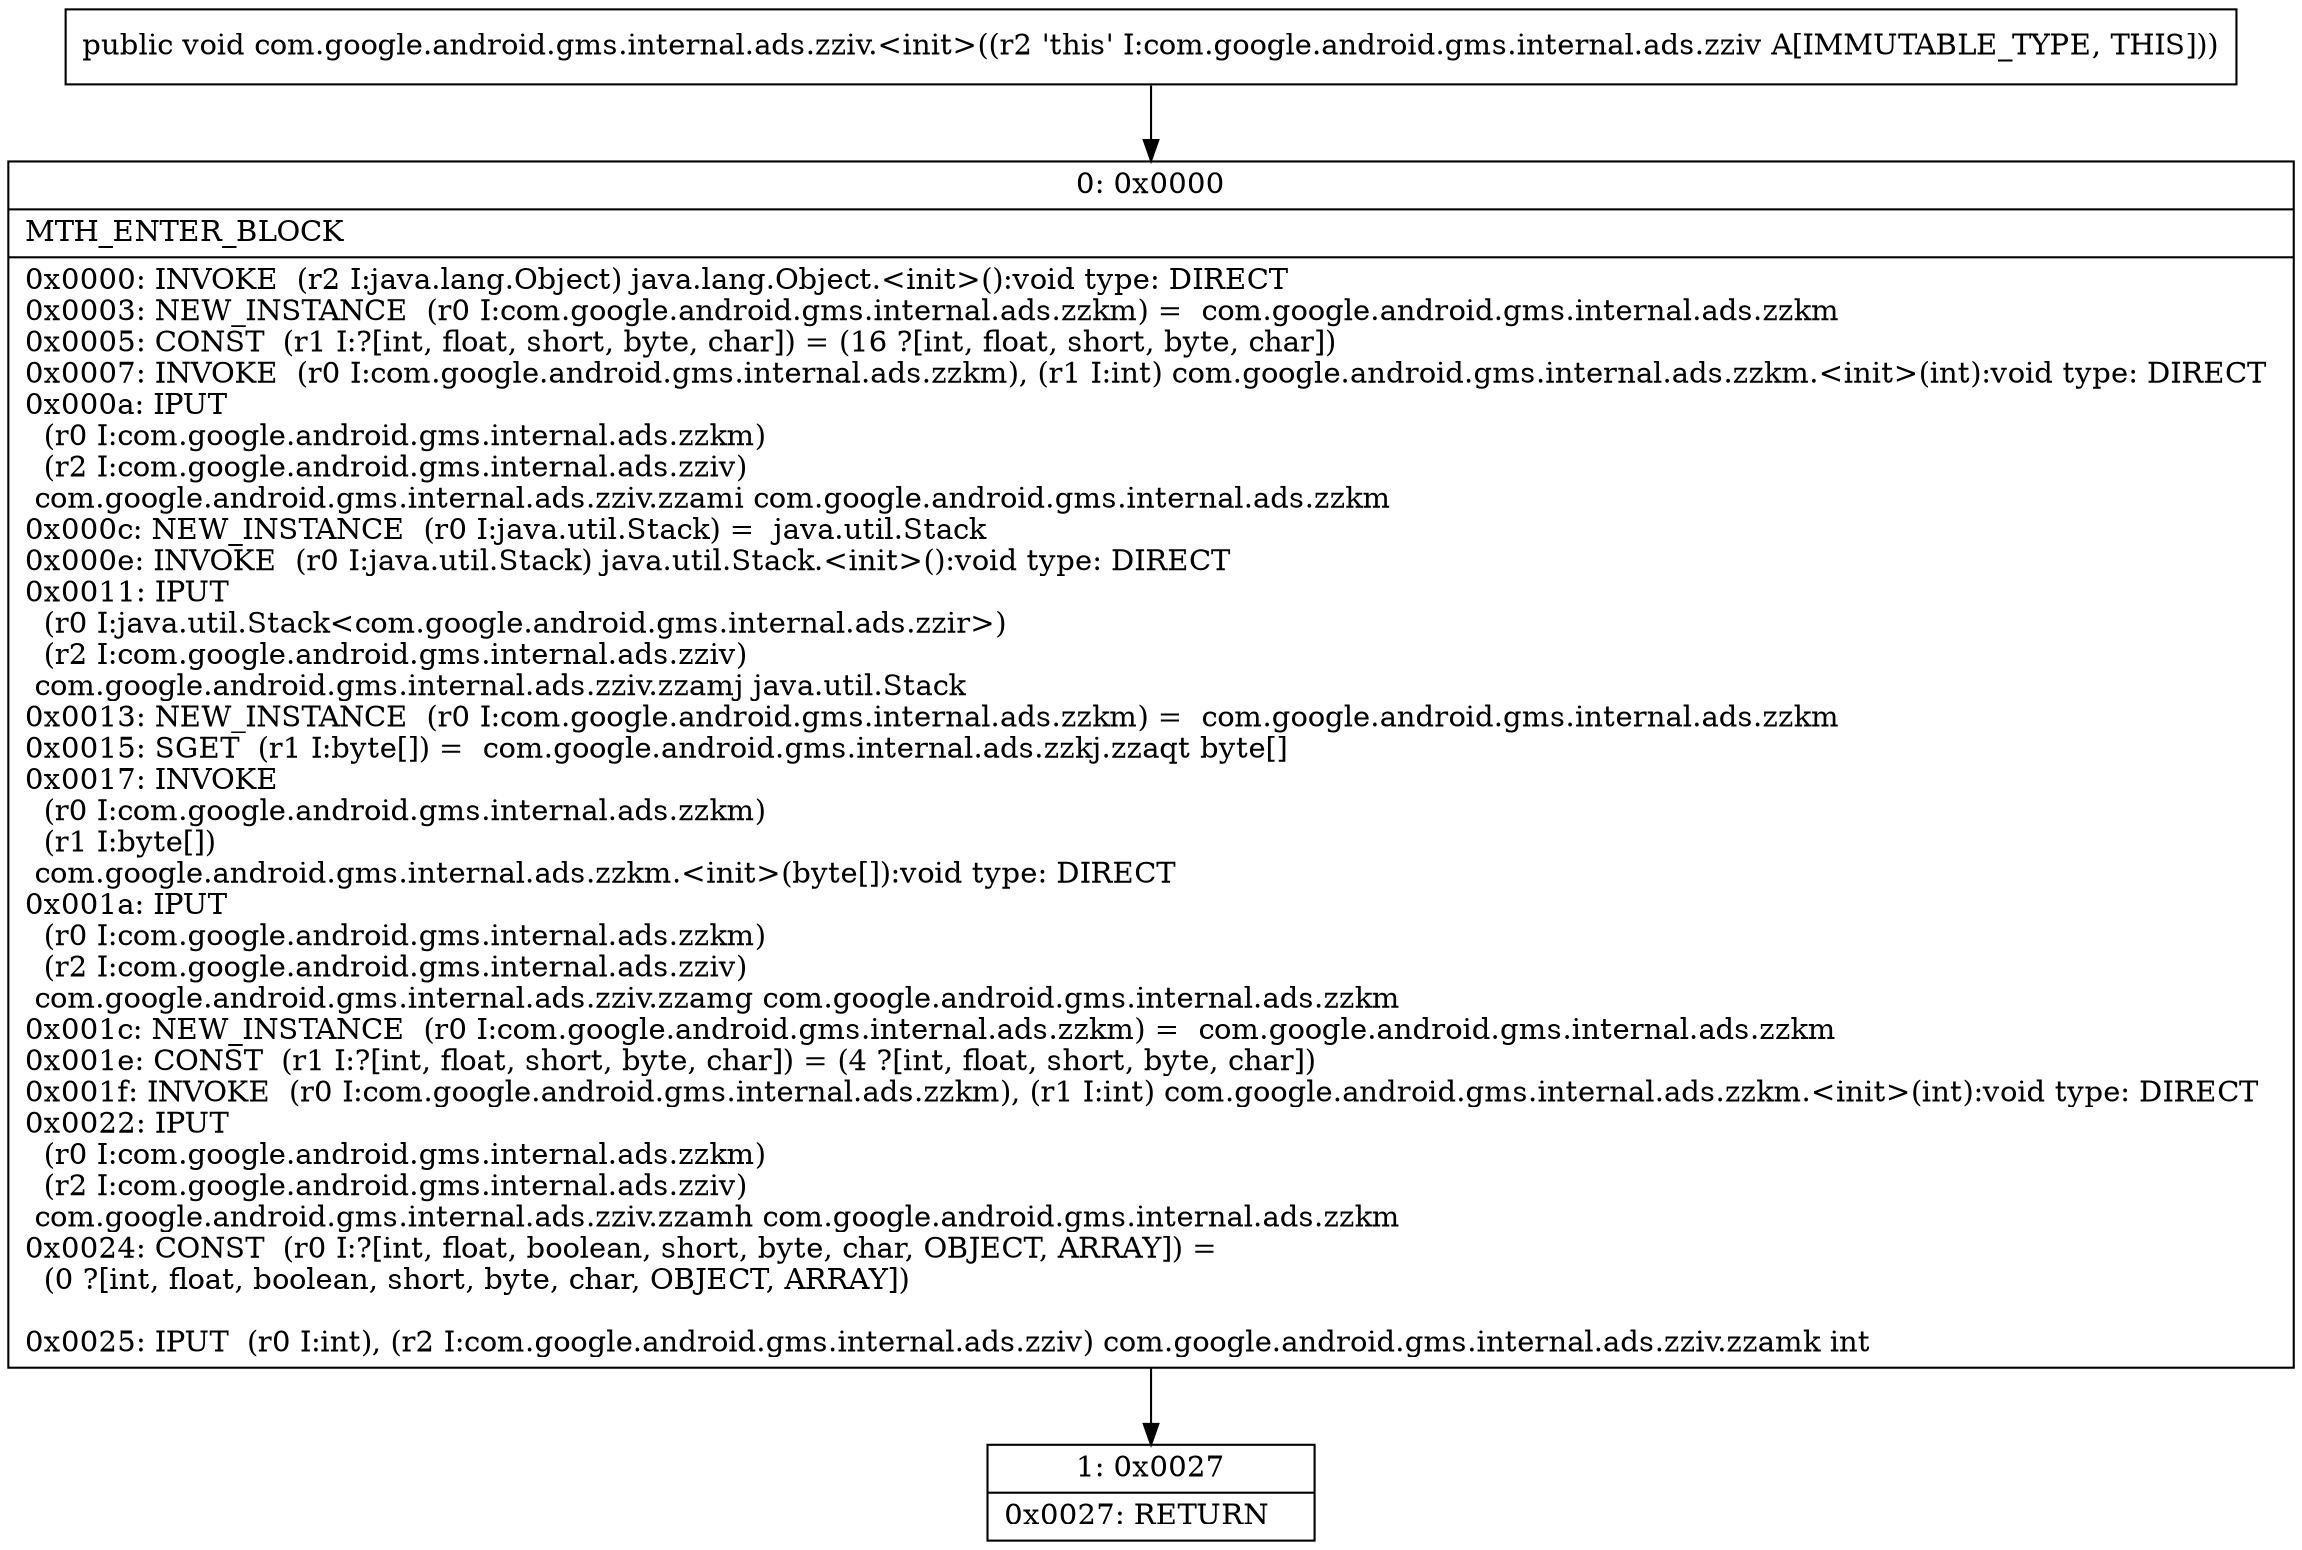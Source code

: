 digraph "CFG forcom.google.android.gms.internal.ads.zziv.\<init\>()V" {
Node_0 [shape=record,label="{0\:\ 0x0000|MTH_ENTER_BLOCK\l|0x0000: INVOKE  (r2 I:java.lang.Object) java.lang.Object.\<init\>():void type: DIRECT \l0x0003: NEW_INSTANCE  (r0 I:com.google.android.gms.internal.ads.zzkm) =  com.google.android.gms.internal.ads.zzkm \l0x0005: CONST  (r1 I:?[int, float, short, byte, char]) = (16 ?[int, float, short, byte, char]) \l0x0007: INVOKE  (r0 I:com.google.android.gms.internal.ads.zzkm), (r1 I:int) com.google.android.gms.internal.ads.zzkm.\<init\>(int):void type: DIRECT \l0x000a: IPUT  \l  (r0 I:com.google.android.gms.internal.ads.zzkm)\l  (r2 I:com.google.android.gms.internal.ads.zziv)\l com.google.android.gms.internal.ads.zziv.zzami com.google.android.gms.internal.ads.zzkm \l0x000c: NEW_INSTANCE  (r0 I:java.util.Stack) =  java.util.Stack \l0x000e: INVOKE  (r0 I:java.util.Stack) java.util.Stack.\<init\>():void type: DIRECT \l0x0011: IPUT  \l  (r0 I:java.util.Stack\<com.google.android.gms.internal.ads.zzir\>)\l  (r2 I:com.google.android.gms.internal.ads.zziv)\l com.google.android.gms.internal.ads.zziv.zzamj java.util.Stack \l0x0013: NEW_INSTANCE  (r0 I:com.google.android.gms.internal.ads.zzkm) =  com.google.android.gms.internal.ads.zzkm \l0x0015: SGET  (r1 I:byte[]) =  com.google.android.gms.internal.ads.zzkj.zzaqt byte[] \l0x0017: INVOKE  \l  (r0 I:com.google.android.gms.internal.ads.zzkm)\l  (r1 I:byte[])\l com.google.android.gms.internal.ads.zzkm.\<init\>(byte[]):void type: DIRECT \l0x001a: IPUT  \l  (r0 I:com.google.android.gms.internal.ads.zzkm)\l  (r2 I:com.google.android.gms.internal.ads.zziv)\l com.google.android.gms.internal.ads.zziv.zzamg com.google.android.gms.internal.ads.zzkm \l0x001c: NEW_INSTANCE  (r0 I:com.google.android.gms.internal.ads.zzkm) =  com.google.android.gms.internal.ads.zzkm \l0x001e: CONST  (r1 I:?[int, float, short, byte, char]) = (4 ?[int, float, short, byte, char]) \l0x001f: INVOKE  (r0 I:com.google.android.gms.internal.ads.zzkm), (r1 I:int) com.google.android.gms.internal.ads.zzkm.\<init\>(int):void type: DIRECT \l0x0022: IPUT  \l  (r0 I:com.google.android.gms.internal.ads.zzkm)\l  (r2 I:com.google.android.gms.internal.ads.zziv)\l com.google.android.gms.internal.ads.zziv.zzamh com.google.android.gms.internal.ads.zzkm \l0x0024: CONST  (r0 I:?[int, float, boolean, short, byte, char, OBJECT, ARRAY]) = \l  (0 ?[int, float, boolean, short, byte, char, OBJECT, ARRAY])\l \l0x0025: IPUT  (r0 I:int), (r2 I:com.google.android.gms.internal.ads.zziv) com.google.android.gms.internal.ads.zziv.zzamk int \l}"];
Node_1 [shape=record,label="{1\:\ 0x0027|0x0027: RETURN   \l}"];
MethodNode[shape=record,label="{public void com.google.android.gms.internal.ads.zziv.\<init\>((r2 'this' I:com.google.android.gms.internal.ads.zziv A[IMMUTABLE_TYPE, THIS])) }"];
MethodNode -> Node_0;
Node_0 -> Node_1;
}

